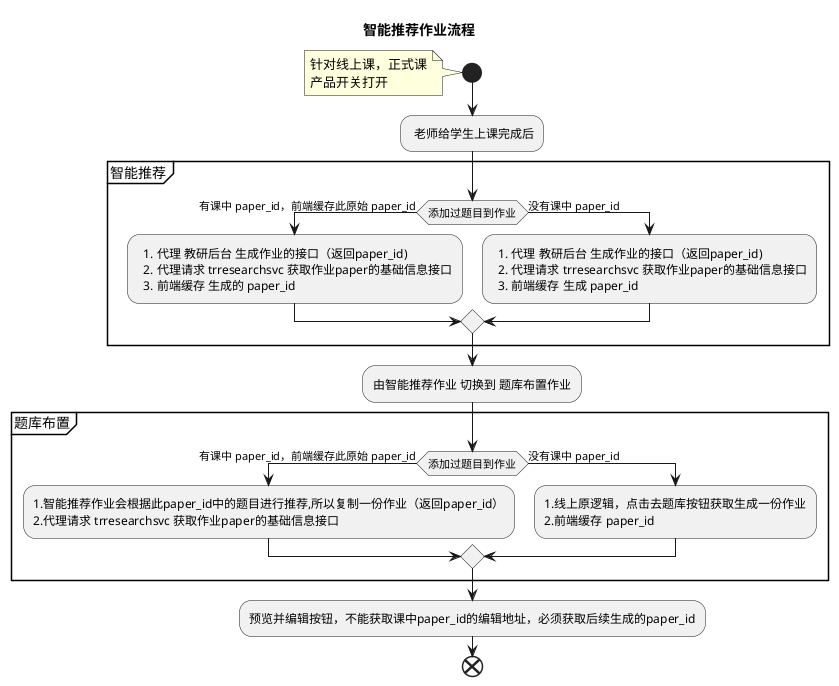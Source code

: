 @startuml
title 智能推荐作业流程
start
note left
    针对线上课，正式课
    产品开关打开
end note
: 老师给学生上课完成后;
  partition 智能推荐 {
    if(添加过题目到作业)  then(有课中 paper_id，前端缓存此原始 paper_id)
        :  1. 代理 教研后台 生成作业的接口（返回paper_id)
          2. 代理请求 trresearchsvc 获取作业paper的基础信息接口
          3. 前端缓存 生成的 paper_id;
    else(没有课中 paper_id)
         :  1. 代理 教研后台 生成作业的接口（返回paper_id)
           2. 代理请求 trresearchsvc 获取作业paper的基础信息接口
           3. 前端缓存 生成 paper_id;
    endif
  }
:由智能推荐作业 切换到 题库布置作业;
partition 题库布置 {
if(添加过题目到作业)  then(有课中 paper_id，前端缓存此原始 paper_id)
        :1.智能推荐作业会根据此paper_id中的题目进行推荐,所以复制一份作业（返回paper_id）
        2.代理请求 trresearchsvc 获取作业paper的基础信息接口;
    else(没有课中 paper_id)
         :1.线上原逻辑，点击去题库按钮获取生成一份作业
         2.前端缓存 paper_id;
    endif
  }
:预览并编辑按钮，不能获取课中paper_id的编辑地址，必须获取后续生成的paper_id;
end

@enduml